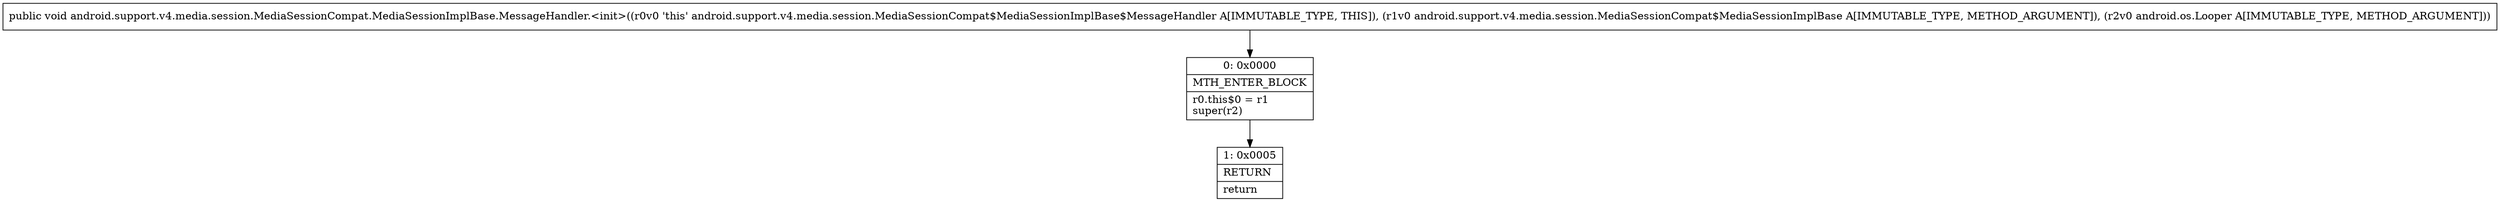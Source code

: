 digraph "CFG forandroid.support.v4.media.session.MediaSessionCompat.MediaSessionImplBase.MessageHandler.\<init\>(Landroid\/support\/v4\/media\/session\/MediaSessionCompat$MediaSessionImplBase;Landroid\/os\/Looper;)V" {
Node_0 [shape=record,label="{0\:\ 0x0000|MTH_ENTER_BLOCK\l|r0.this$0 = r1\lsuper(r2)\l}"];
Node_1 [shape=record,label="{1\:\ 0x0005|RETURN\l|return\l}"];
MethodNode[shape=record,label="{public void android.support.v4.media.session.MediaSessionCompat.MediaSessionImplBase.MessageHandler.\<init\>((r0v0 'this' android.support.v4.media.session.MediaSessionCompat$MediaSessionImplBase$MessageHandler A[IMMUTABLE_TYPE, THIS]), (r1v0 android.support.v4.media.session.MediaSessionCompat$MediaSessionImplBase A[IMMUTABLE_TYPE, METHOD_ARGUMENT]), (r2v0 android.os.Looper A[IMMUTABLE_TYPE, METHOD_ARGUMENT])) }"];
MethodNode -> Node_0;
Node_0 -> Node_1;
}

